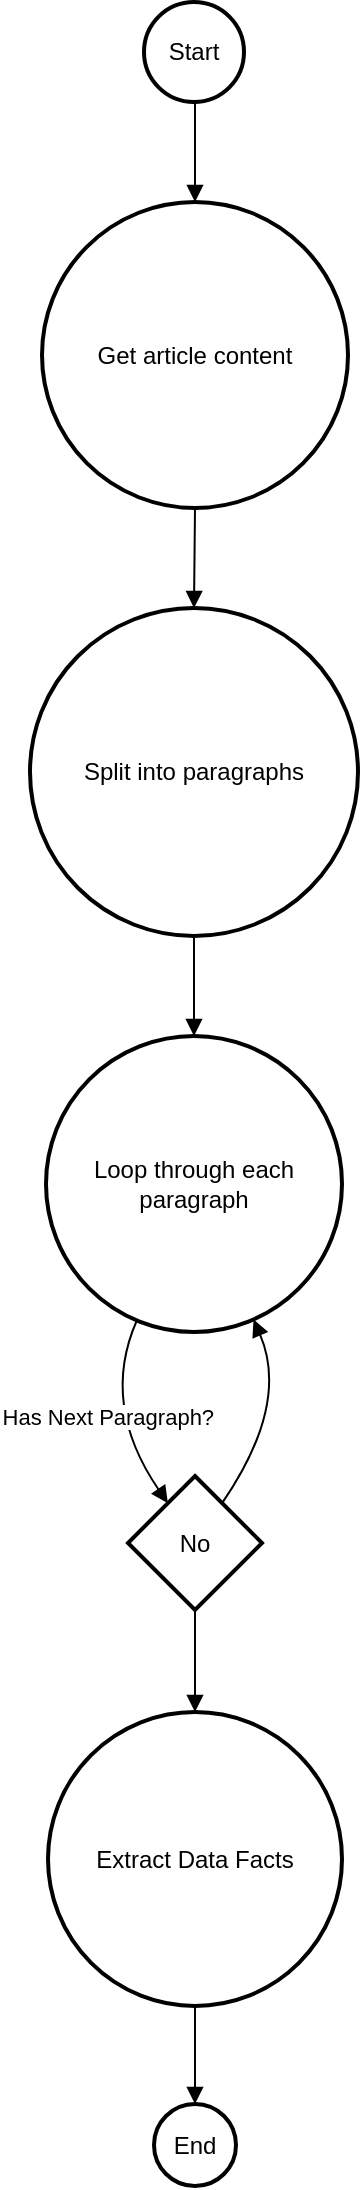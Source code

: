 <mxfile version="24.7.16">
  <diagram name="Page-1" id="zNOm_ZyqrgiIc8MvnSeJ">
    <mxGraphModel>
      <root>
        <mxCell id="0" />
        <mxCell id="1" parent="0" />
        <mxCell id="2" value="Start" style="ellipse;aspect=fixed;strokeWidth=2;whiteSpace=wrap;" vertex="1" parent="1">
          <mxGeometry x="105" y="8" width="50" height="50" as="geometry" />
        </mxCell>
        <mxCell id="3" value="Extract Data Facts" style="ellipse;aspect=fixed;strokeWidth=2;whiteSpace=wrap;" vertex="1" parent="1">
          <mxGeometry x="57" y="863" width="147" height="147" as="geometry" />
        </mxCell>
        <mxCell id="4" value="End" style="ellipse;aspect=fixed;strokeWidth=2;whiteSpace=wrap;" vertex="1" parent="1">
          <mxGeometry x="110" y="1059" width="41" height="41" as="geometry" />
        </mxCell>
        <mxCell id="5" value="Get article content" style="ellipse;aspect=fixed;strokeWidth=2;whiteSpace=wrap;" vertex="1" parent="1">
          <mxGeometry x="54" y="108" width="153" height="153" as="geometry" />
        </mxCell>
        <mxCell id="6" value="Split into paragraphs" style="ellipse;aspect=fixed;strokeWidth=2;whiteSpace=wrap;" vertex="1" parent="1">
          <mxGeometry x="48" y="311" width="164" height="164" as="geometry" />
        </mxCell>
        <mxCell id="7" value="Loop through each paragraph" style="ellipse;aspect=fixed;strokeWidth=2;whiteSpace=wrap;" vertex="1" parent="1">
          <mxGeometry x="56" y="525" width="148" height="148" as="geometry" />
        </mxCell>
        <mxCell id="8" value="No" style="rhombus;strokeWidth=2;whiteSpace=wrap;" vertex="1" parent="1">
          <mxGeometry x="97" y="745" width="67" height="67" as="geometry" />
        </mxCell>
        <mxCell id="9" value="" style="curved=1;startArrow=none;endArrow=block;exitX=0.51;exitY=1;entryX=0.5;entryY=0;" edge="1" parent="1" source="2" target="5">
          <mxGeometry relative="1" as="geometry">
            <Array as="points" />
          </mxGeometry>
        </mxCell>
        <mxCell id="10" value="" style="curved=1;startArrow=none;endArrow=block;exitX=0.5;exitY=1;entryX=0.5;entryY=0;" edge="1" parent="1" source="5" target="6">
          <mxGeometry relative="1" as="geometry">
            <Array as="points" />
          </mxGeometry>
        </mxCell>
        <mxCell id="11" value="" style="curved=1;startArrow=none;endArrow=block;exitX=0.5;exitY=1;entryX=0.5;entryY=0;" edge="1" parent="1" source="6" target="7">
          <mxGeometry relative="1" as="geometry">
            <Array as="points" />
          </mxGeometry>
        </mxCell>
        <mxCell id="12" value="Has Next Paragraph?" style="curved=1;startArrow=none;endArrow=block;exitX=0.29;exitY=1;entryX=0.16;entryY=0;" edge="1" parent="1" source="7" target="8">
          <mxGeometry relative="1" as="geometry">
            <Array as="points">
              <mxPoint x="83" y="709" />
            </Array>
          </mxGeometry>
        </mxCell>
        <mxCell id="13" value="" style="curved=1;startArrow=none;endArrow=block;exitX=0.84;exitY=0;entryX=0.72;entryY=1;" edge="1" parent="1" source="8" target="7">
          <mxGeometry relative="1" as="geometry">
            <Array as="points">
              <mxPoint x="178" y="709" />
            </Array>
          </mxGeometry>
        </mxCell>
        <mxCell id="14" value="" style="curved=1;startArrow=none;endArrow=block;exitX=0.5;exitY=1.01;entryX=0.5;entryY=0;" edge="1" parent="1" source="8" target="3">
          <mxGeometry relative="1" as="geometry">
            <Array as="points" />
          </mxGeometry>
        </mxCell>
        <mxCell id="15" value="" style="curved=1;startArrow=none;endArrow=block;exitX=0.5;exitY=1;entryX=0.49;entryY=0.01;" edge="1" parent="1" source="3" target="4">
          <mxGeometry relative="1" as="geometry">
            <Array as="points" />
          </mxGeometry>
        </mxCell>
      </root>
    </mxGraphModel>
  </diagram>
</mxfile>
